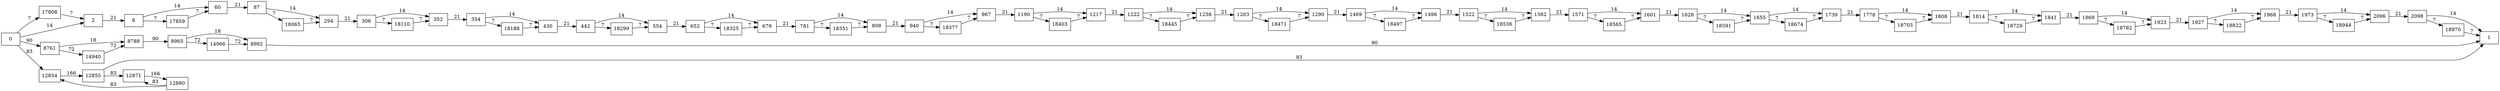 digraph {
	graph [rankdir=LR]
	node [shape=rectangle]
	2 -> 8 [label=21]
	8 -> 60 [label=14]
	8 -> 17859 [label=7]
	60 -> 87 [label=21]
	87 -> 294 [label=14]
	87 -> 18065 [label=7]
	294 -> 306 [label=21]
	306 -> 352 [label=14]
	306 -> 18110 [label=7]
	352 -> 354 [label=21]
	354 -> 430 [label=14]
	354 -> 18188 [label=7]
	430 -> 442 [label=21]
	442 -> 554 [label=14]
	442 -> 18299 [label=7]
	554 -> 652 [label=21]
	652 -> 679 [label=14]
	652 -> 18325 [label=7]
	679 -> 781 [label=21]
	781 -> 808 [label=14]
	781 -> 18351 [label=7]
	808 -> 940 [label=21]
	940 -> 967 [label=14]
	940 -> 18377 [label=7]
	967 -> 1190 [label=21]
	1190 -> 1217 [label=14]
	1190 -> 18403 [label=7]
	1217 -> 1222 [label=21]
	1222 -> 1258 [label=14]
	1222 -> 18445 [label=7]
	1258 -> 1263 [label=21]
	1263 -> 1290 [label=14]
	1263 -> 18471 [label=7]
	1290 -> 1469 [label=21]
	1469 -> 1496 [label=14]
	1469 -> 18497 [label=7]
	1496 -> 1522 [label=21]
	1522 -> 1562 [label=14]
	1522 -> 18536 [label=7]
	1562 -> 1571 [label=21]
	1571 -> 1601 [label=14]
	1571 -> 18565 [label=7]
	1601 -> 1628 [label=21]
	1628 -> 1655 [label=14]
	1628 -> 18591 [label=7]
	1655 -> 1739 [label=14]
	1655 -> 18674 [label=7]
	1739 -> 1778 [label=21]
	1778 -> 1808 [label=14]
	1778 -> 18703 [label=7]
	1808 -> 1814 [label=21]
	1814 -> 1841 [label=14]
	1814 -> 18729 [label=7]
	1841 -> 1869 [label=21]
	1869 -> 1923 [label=14]
	1869 -> 18782 [label=7]
	1923 -> 1927 [label=21]
	1927 -> 1968 [label=14]
	1927 -> 18822 [label=7]
	1968 -> 1973 [label=21]
	1973 -> 2096 [label=14]
	1973 -> 18944 [label=7]
	2096 -> 2098 [label=21]
	2098 -> 1 [label=14]
	2098 -> 18970 [label=7]
	8761 -> 8788 [label=18]
	8761 -> 14940 [label=72]
	8788 -> 8965 [label=90]
	8965 -> 8992 [label=18]
	8965 -> 14966 [label=72]
	8992 -> 1 [label=90]
	12854 -> 12855 [label=166]
	12855 -> 12871 [label=83]
	12855 -> 1 [label=83]
	12871 -> 12880 [label=166]
	12880 -> 12871 [label=83]
	12880 -> 12854 [label=83]
	14940 -> 8788 [label=72]
	14966 -> 8992 [label=72]
	17808 -> 2 [label=7]
	17859 -> 60 [label=7]
	18065 -> 294 [label=7]
	18110 -> 352 [label=7]
	18188 -> 430 [label=7]
	18299 -> 554 [label=7]
	18325 -> 679 [label=7]
	18351 -> 808 [label=7]
	18377 -> 967 [label=7]
	18403 -> 1217 [label=7]
	18445 -> 1258 [label=7]
	18471 -> 1290 [label=7]
	18497 -> 1496 [label=7]
	18536 -> 1562 [label=7]
	18565 -> 1601 [label=7]
	18591 -> 1655 [label=7]
	18674 -> 1739 [label=7]
	18703 -> 1808 [label=7]
	18729 -> 1841 [label=7]
	18782 -> 1923 [label=7]
	18822 -> 1968 [label=7]
	18944 -> 2096 [label=7]
	18970 -> 1 [label=7]
	0 -> 2 [label=14]
	0 -> 8761 [label=90]
	0 -> 12854 [label=83]
	0 -> 17808 [label=7]
}
